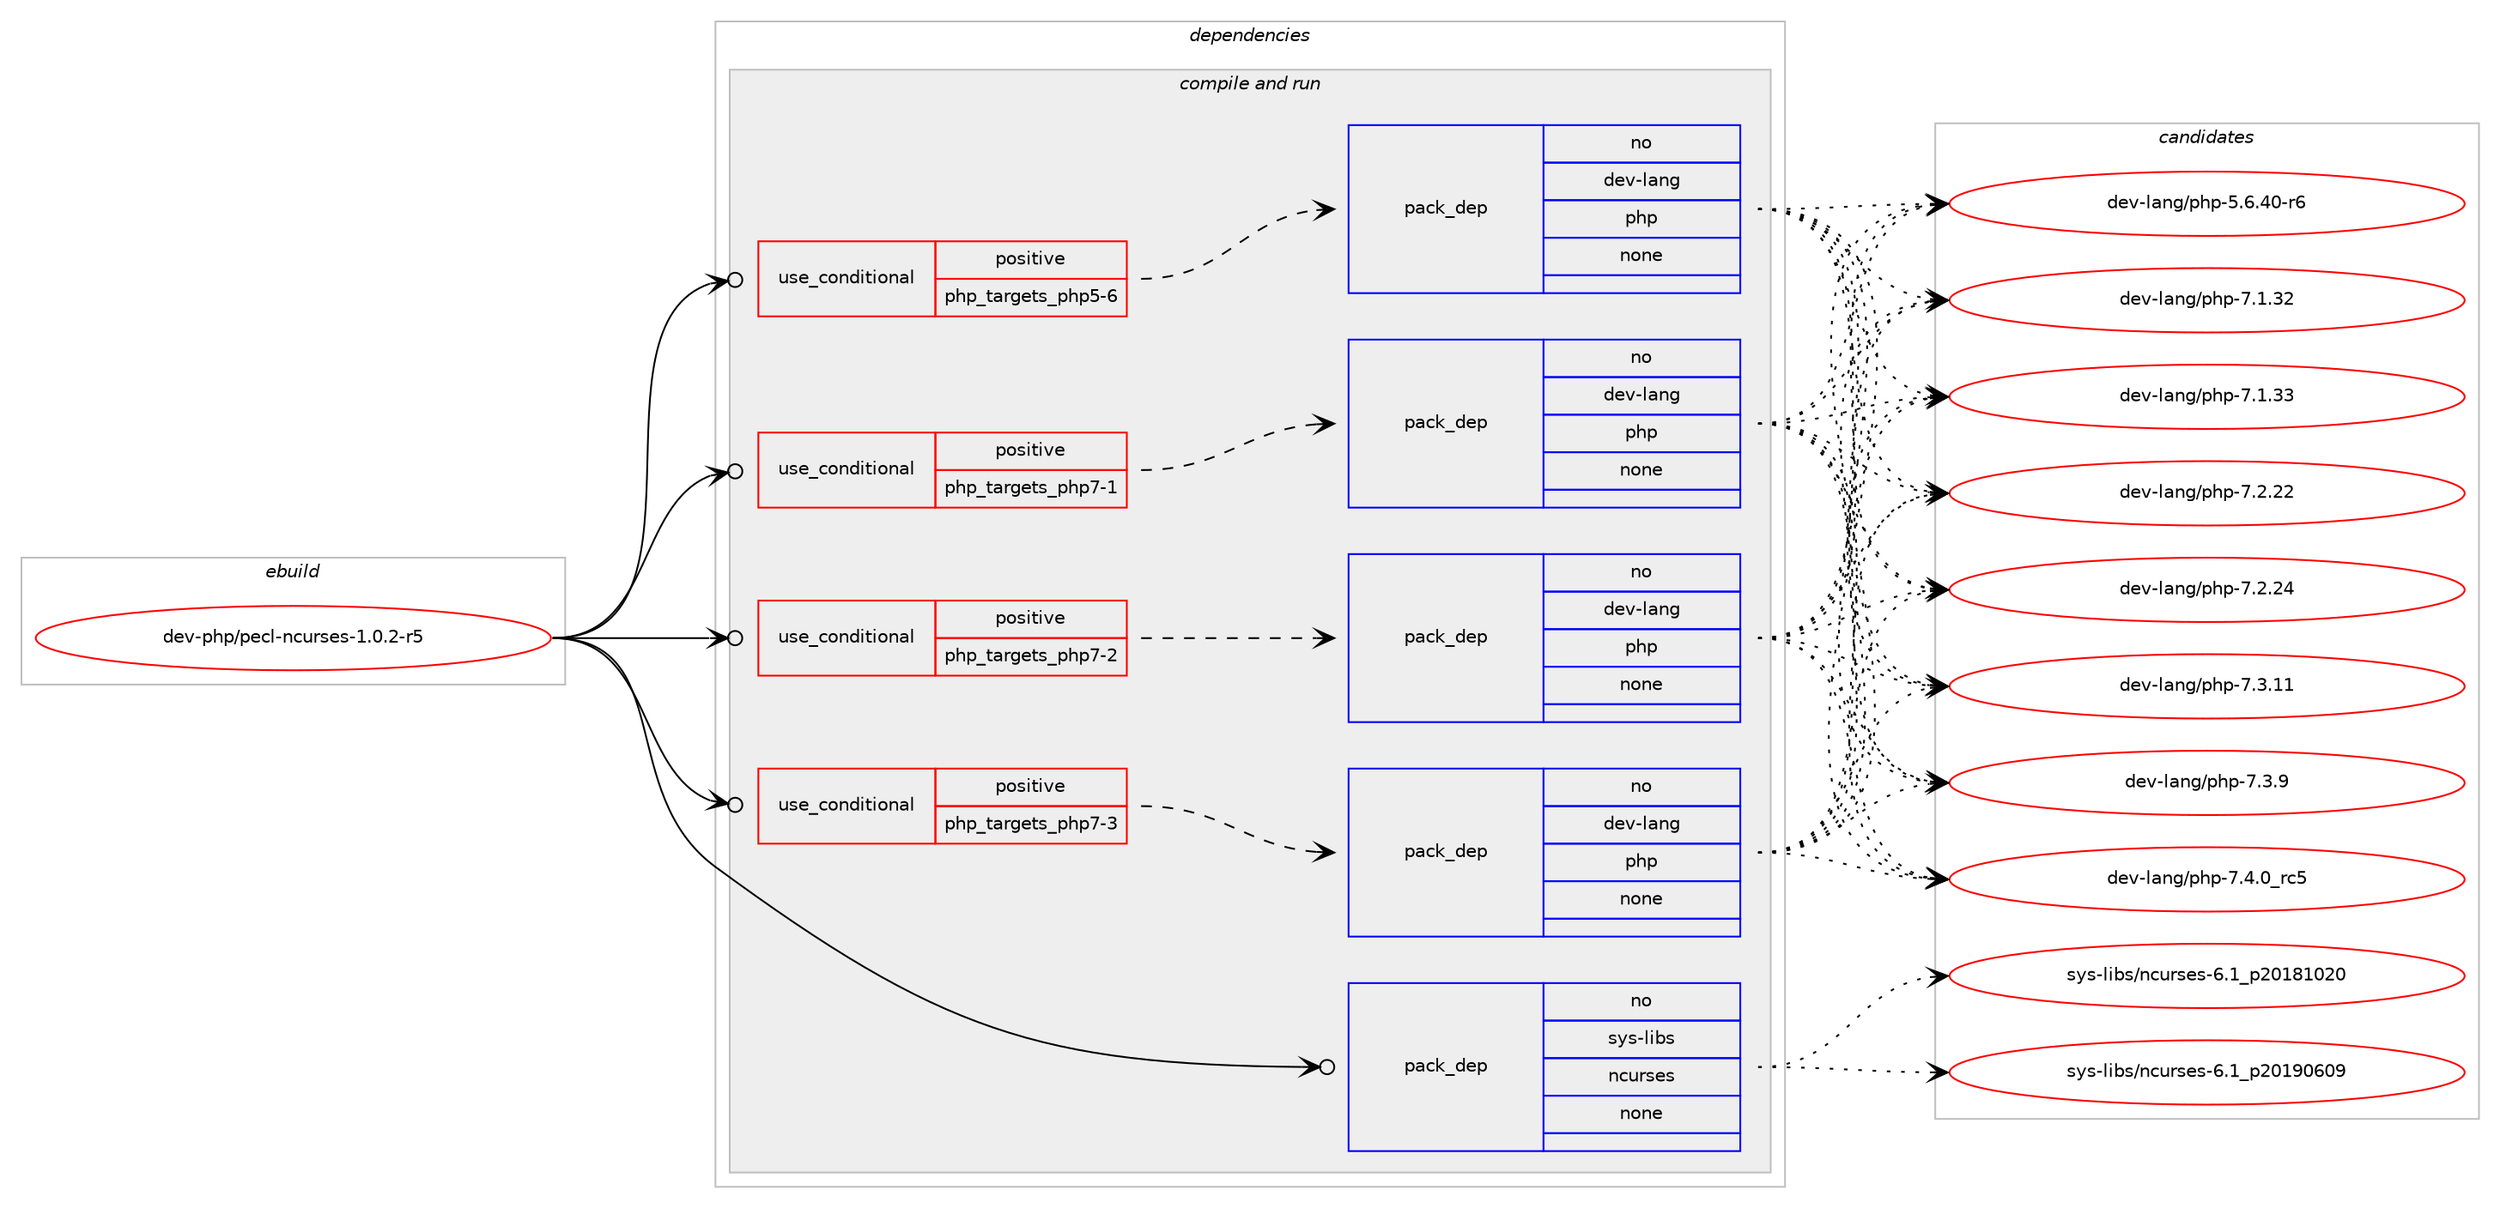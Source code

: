 digraph prolog {

# *************
# Graph options
# *************

newrank=true;
concentrate=true;
compound=true;
graph [rankdir=LR,fontname=Helvetica,fontsize=10,ranksep=1.5];#, ranksep=2.5, nodesep=0.2];
edge  [arrowhead=vee];
node  [fontname=Helvetica,fontsize=10];

# **********
# The ebuild
# **********

subgraph cluster_leftcol {
color=gray;
rank=same;
label=<<i>ebuild</i>>;
id [label="dev-php/pecl-ncurses-1.0.2-r5", color=red, width=4, href="../dev-php/pecl-ncurses-1.0.2-r5.svg"];
}

# ****************
# The dependencies
# ****************

subgraph cluster_midcol {
color=gray;
label=<<i>dependencies</i>>;
subgraph cluster_compile {
fillcolor="#eeeeee";
style=filled;
label=<<i>compile</i>>;
}
subgraph cluster_compileandrun {
fillcolor="#eeeeee";
style=filled;
label=<<i>compile and run</i>>;
subgraph cond135070 {
dependency590646 [label=<<TABLE BORDER="0" CELLBORDER="1" CELLSPACING="0" CELLPADDING="4"><TR><TD ROWSPAN="3" CELLPADDING="10">use_conditional</TD></TR><TR><TD>positive</TD></TR><TR><TD>php_targets_php5-6</TD></TR></TABLE>>, shape=none, color=red];
subgraph pack443855 {
dependency590647 [label=<<TABLE BORDER="0" CELLBORDER="1" CELLSPACING="0" CELLPADDING="4" WIDTH="220"><TR><TD ROWSPAN="6" CELLPADDING="30">pack_dep</TD></TR><TR><TD WIDTH="110">no</TD></TR><TR><TD>dev-lang</TD></TR><TR><TD>php</TD></TR><TR><TD>none</TD></TR><TR><TD></TD></TR></TABLE>>, shape=none, color=blue];
}
dependency590646:e -> dependency590647:w [weight=20,style="dashed",arrowhead="vee"];
}
id:e -> dependency590646:w [weight=20,style="solid",arrowhead="odotvee"];
subgraph cond135071 {
dependency590648 [label=<<TABLE BORDER="0" CELLBORDER="1" CELLSPACING="0" CELLPADDING="4"><TR><TD ROWSPAN="3" CELLPADDING="10">use_conditional</TD></TR><TR><TD>positive</TD></TR><TR><TD>php_targets_php7-1</TD></TR></TABLE>>, shape=none, color=red];
subgraph pack443856 {
dependency590649 [label=<<TABLE BORDER="0" CELLBORDER="1" CELLSPACING="0" CELLPADDING="4" WIDTH="220"><TR><TD ROWSPAN="6" CELLPADDING="30">pack_dep</TD></TR><TR><TD WIDTH="110">no</TD></TR><TR><TD>dev-lang</TD></TR><TR><TD>php</TD></TR><TR><TD>none</TD></TR><TR><TD></TD></TR></TABLE>>, shape=none, color=blue];
}
dependency590648:e -> dependency590649:w [weight=20,style="dashed",arrowhead="vee"];
}
id:e -> dependency590648:w [weight=20,style="solid",arrowhead="odotvee"];
subgraph cond135072 {
dependency590650 [label=<<TABLE BORDER="0" CELLBORDER="1" CELLSPACING="0" CELLPADDING="4"><TR><TD ROWSPAN="3" CELLPADDING="10">use_conditional</TD></TR><TR><TD>positive</TD></TR><TR><TD>php_targets_php7-2</TD></TR></TABLE>>, shape=none, color=red];
subgraph pack443857 {
dependency590651 [label=<<TABLE BORDER="0" CELLBORDER="1" CELLSPACING="0" CELLPADDING="4" WIDTH="220"><TR><TD ROWSPAN="6" CELLPADDING="30">pack_dep</TD></TR><TR><TD WIDTH="110">no</TD></TR><TR><TD>dev-lang</TD></TR><TR><TD>php</TD></TR><TR><TD>none</TD></TR><TR><TD></TD></TR></TABLE>>, shape=none, color=blue];
}
dependency590650:e -> dependency590651:w [weight=20,style="dashed",arrowhead="vee"];
}
id:e -> dependency590650:w [weight=20,style="solid",arrowhead="odotvee"];
subgraph cond135073 {
dependency590652 [label=<<TABLE BORDER="0" CELLBORDER="1" CELLSPACING="0" CELLPADDING="4"><TR><TD ROWSPAN="3" CELLPADDING="10">use_conditional</TD></TR><TR><TD>positive</TD></TR><TR><TD>php_targets_php7-3</TD></TR></TABLE>>, shape=none, color=red];
subgraph pack443858 {
dependency590653 [label=<<TABLE BORDER="0" CELLBORDER="1" CELLSPACING="0" CELLPADDING="4" WIDTH="220"><TR><TD ROWSPAN="6" CELLPADDING="30">pack_dep</TD></TR><TR><TD WIDTH="110">no</TD></TR><TR><TD>dev-lang</TD></TR><TR><TD>php</TD></TR><TR><TD>none</TD></TR><TR><TD></TD></TR></TABLE>>, shape=none, color=blue];
}
dependency590652:e -> dependency590653:w [weight=20,style="dashed",arrowhead="vee"];
}
id:e -> dependency590652:w [weight=20,style="solid",arrowhead="odotvee"];
subgraph pack443859 {
dependency590654 [label=<<TABLE BORDER="0" CELLBORDER="1" CELLSPACING="0" CELLPADDING="4" WIDTH="220"><TR><TD ROWSPAN="6" CELLPADDING="30">pack_dep</TD></TR><TR><TD WIDTH="110">no</TD></TR><TR><TD>sys-libs</TD></TR><TR><TD>ncurses</TD></TR><TR><TD>none</TD></TR><TR><TD></TD></TR></TABLE>>, shape=none, color=blue];
}
id:e -> dependency590654:w [weight=20,style="solid",arrowhead="odotvee"];
}
subgraph cluster_run {
fillcolor="#eeeeee";
style=filled;
label=<<i>run</i>>;
}
}

# **************
# The candidates
# **************

subgraph cluster_choices {
rank=same;
color=gray;
label=<<i>candidates</i>>;

subgraph choice443855 {
color=black;
nodesep=1;
choice100101118451089711010347112104112455346544652484511454 [label="dev-lang/php-5.6.40-r6", color=red, width=4,href="../dev-lang/php-5.6.40-r6.svg"];
choice10010111845108971101034711210411245554649465150 [label="dev-lang/php-7.1.32", color=red, width=4,href="../dev-lang/php-7.1.32.svg"];
choice10010111845108971101034711210411245554649465151 [label="dev-lang/php-7.1.33", color=red, width=4,href="../dev-lang/php-7.1.33.svg"];
choice10010111845108971101034711210411245554650465050 [label="dev-lang/php-7.2.22", color=red, width=4,href="../dev-lang/php-7.2.22.svg"];
choice10010111845108971101034711210411245554650465052 [label="dev-lang/php-7.2.24", color=red, width=4,href="../dev-lang/php-7.2.24.svg"];
choice10010111845108971101034711210411245554651464949 [label="dev-lang/php-7.3.11", color=red, width=4,href="../dev-lang/php-7.3.11.svg"];
choice100101118451089711010347112104112455546514657 [label="dev-lang/php-7.3.9", color=red, width=4,href="../dev-lang/php-7.3.9.svg"];
choice100101118451089711010347112104112455546524648951149953 [label="dev-lang/php-7.4.0_rc5", color=red, width=4,href="../dev-lang/php-7.4.0_rc5.svg"];
dependency590647:e -> choice100101118451089711010347112104112455346544652484511454:w [style=dotted,weight="100"];
dependency590647:e -> choice10010111845108971101034711210411245554649465150:w [style=dotted,weight="100"];
dependency590647:e -> choice10010111845108971101034711210411245554649465151:w [style=dotted,weight="100"];
dependency590647:e -> choice10010111845108971101034711210411245554650465050:w [style=dotted,weight="100"];
dependency590647:e -> choice10010111845108971101034711210411245554650465052:w [style=dotted,weight="100"];
dependency590647:e -> choice10010111845108971101034711210411245554651464949:w [style=dotted,weight="100"];
dependency590647:e -> choice100101118451089711010347112104112455546514657:w [style=dotted,weight="100"];
dependency590647:e -> choice100101118451089711010347112104112455546524648951149953:w [style=dotted,weight="100"];
}
subgraph choice443856 {
color=black;
nodesep=1;
choice100101118451089711010347112104112455346544652484511454 [label="dev-lang/php-5.6.40-r6", color=red, width=4,href="../dev-lang/php-5.6.40-r6.svg"];
choice10010111845108971101034711210411245554649465150 [label="dev-lang/php-7.1.32", color=red, width=4,href="../dev-lang/php-7.1.32.svg"];
choice10010111845108971101034711210411245554649465151 [label="dev-lang/php-7.1.33", color=red, width=4,href="../dev-lang/php-7.1.33.svg"];
choice10010111845108971101034711210411245554650465050 [label="dev-lang/php-7.2.22", color=red, width=4,href="../dev-lang/php-7.2.22.svg"];
choice10010111845108971101034711210411245554650465052 [label="dev-lang/php-7.2.24", color=red, width=4,href="../dev-lang/php-7.2.24.svg"];
choice10010111845108971101034711210411245554651464949 [label="dev-lang/php-7.3.11", color=red, width=4,href="../dev-lang/php-7.3.11.svg"];
choice100101118451089711010347112104112455546514657 [label="dev-lang/php-7.3.9", color=red, width=4,href="../dev-lang/php-7.3.9.svg"];
choice100101118451089711010347112104112455546524648951149953 [label="dev-lang/php-7.4.0_rc5", color=red, width=4,href="../dev-lang/php-7.4.0_rc5.svg"];
dependency590649:e -> choice100101118451089711010347112104112455346544652484511454:w [style=dotted,weight="100"];
dependency590649:e -> choice10010111845108971101034711210411245554649465150:w [style=dotted,weight="100"];
dependency590649:e -> choice10010111845108971101034711210411245554649465151:w [style=dotted,weight="100"];
dependency590649:e -> choice10010111845108971101034711210411245554650465050:w [style=dotted,weight="100"];
dependency590649:e -> choice10010111845108971101034711210411245554650465052:w [style=dotted,weight="100"];
dependency590649:e -> choice10010111845108971101034711210411245554651464949:w [style=dotted,weight="100"];
dependency590649:e -> choice100101118451089711010347112104112455546514657:w [style=dotted,weight="100"];
dependency590649:e -> choice100101118451089711010347112104112455546524648951149953:w [style=dotted,weight="100"];
}
subgraph choice443857 {
color=black;
nodesep=1;
choice100101118451089711010347112104112455346544652484511454 [label="dev-lang/php-5.6.40-r6", color=red, width=4,href="../dev-lang/php-5.6.40-r6.svg"];
choice10010111845108971101034711210411245554649465150 [label="dev-lang/php-7.1.32", color=red, width=4,href="../dev-lang/php-7.1.32.svg"];
choice10010111845108971101034711210411245554649465151 [label="dev-lang/php-7.1.33", color=red, width=4,href="../dev-lang/php-7.1.33.svg"];
choice10010111845108971101034711210411245554650465050 [label="dev-lang/php-7.2.22", color=red, width=4,href="../dev-lang/php-7.2.22.svg"];
choice10010111845108971101034711210411245554650465052 [label="dev-lang/php-7.2.24", color=red, width=4,href="../dev-lang/php-7.2.24.svg"];
choice10010111845108971101034711210411245554651464949 [label="dev-lang/php-7.3.11", color=red, width=4,href="../dev-lang/php-7.3.11.svg"];
choice100101118451089711010347112104112455546514657 [label="dev-lang/php-7.3.9", color=red, width=4,href="../dev-lang/php-7.3.9.svg"];
choice100101118451089711010347112104112455546524648951149953 [label="dev-lang/php-7.4.0_rc5", color=red, width=4,href="../dev-lang/php-7.4.0_rc5.svg"];
dependency590651:e -> choice100101118451089711010347112104112455346544652484511454:w [style=dotted,weight="100"];
dependency590651:e -> choice10010111845108971101034711210411245554649465150:w [style=dotted,weight="100"];
dependency590651:e -> choice10010111845108971101034711210411245554649465151:w [style=dotted,weight="100"];
dependency590651:e -> choice10010111845108971101034711210411245554650465050:w [style=dotted,weight="100"];
dependency590651:e -> choice10010111845108971101034711210411245554650465052:w [style=dotted,weight="100"];
dependency590651:e -> choice10010111845108971101034711210411245554651464949:w [style=dotted,weight="100"];
dependency590651:e -> choice100101118451089711010347112104112455546514657:w [style=dotted,weight="100"];
dependency590651:e -> choice100101118451089711010347112104112455546524648951149953:w [style=dotted,weight="100"];
}
subgraph choice443858 {
color=black;
nodesep=1;
choice100101118451089711010347112104112455346544652484511454 [label="dev-lang/php-5.6.40-r6", color=red, width=4,href="../dev-lang/php-5.6.40-r6.svg"];
choice10010111845108971101034711210411245554649465150 [label="dev-lang/php-7.1.32", color=red, width=4,href="../dev-lang/php-7.1.32.svg"];
choice10010111845108971101034711210411245554649465151 [label="dev-lang/php-7.1.33", color=red, width=4,href="../dev-lang/php-7.1.33.svg"];
choice10010111845108971101034711210411245554650465050 [label="dev-lang/php-7.2.22", color=red, width=4,href="../dev-lang/php-7.2.22.svg"];
choice10010111845108971101034711210411245554650465052 [label="dev-lang/php-7.2.24", color=red, width=4,href="../dev-lang/php-7.2.24.svg"];
choice10010111845108971101034711210411245554651464949 [label="dev-lang/php-7.3.11", color=red, width=4,href="../dev-lang/php-7.3.11.svg"];
choice100101118451089711010347112104112455546514657 [label="dev-lang/php-7.3.9", color=red, width=4,href="../dev-lang/php-7.3.9.svg"];
choice100101118451089711010347112104112455546524648951149953 [label="dev-lang/php-7.4.0_rc5", color=red, width=4,href="../dev-lang/php-7.4.0_rc5.svg"];
dependency590653:e -> choice100101118451089711010347112104112455346544652484511454:w [style=dotted,weight="100"];
dependency590653:e -> choice10010111845108971101034711210411245554649465150:w [style=dotted,weight="100"];
dependency590653:e -> choice10010111845108971101034711210411245554649465151:w [style=dotted,weight="100"];
dependency590653:e -> choice10010111845108971101034711210411245554650465050:w [style=dotted,weight="100"];
dependency590653:e -> choice10010111845108971101034711210411245554650465052:w [style=dotted,weight="100"];
dependency590653:e -> choice10010111845108971101034711210411245554651464949:w [style=dotted,weight="100"];
dependency590653:e -> choice100101118451089711010347112104112455546514657:w [style=dotted,weight="100"];
dependency590653:e -> choice100101118451089711010347112104112455546524648951149953:w [style=dotted,weight="100"];
}
subgraph choice443859 {
color=black;
nodesep=1;
choice1151211154510810598115471109911711411510111545544649951125048495649485048 [label="sys-libs/ncurses-6.1_p20181020", color=red, width=4,href="../sys-libs/ncurses-6.1_p20181020.svg"];
choice1151211154510810598115471109911711411510111545544649951125048495748544857 [label="sys-libs/ncurses-6.1_p20190609", color=red, width=4,href="../sys-libs/ncurses-6.1_p20190609.svg"];
dependency590654:e -> choice1151211154510810598115471109911711411510111545544649951125048495649485048:w [style=dotted,weight="100"];
dependency590654:e -> choice1151211154510810598115471109911711411510111545544649951125048495748544857:w [style=dotted,weight="100"];
}
}

}
